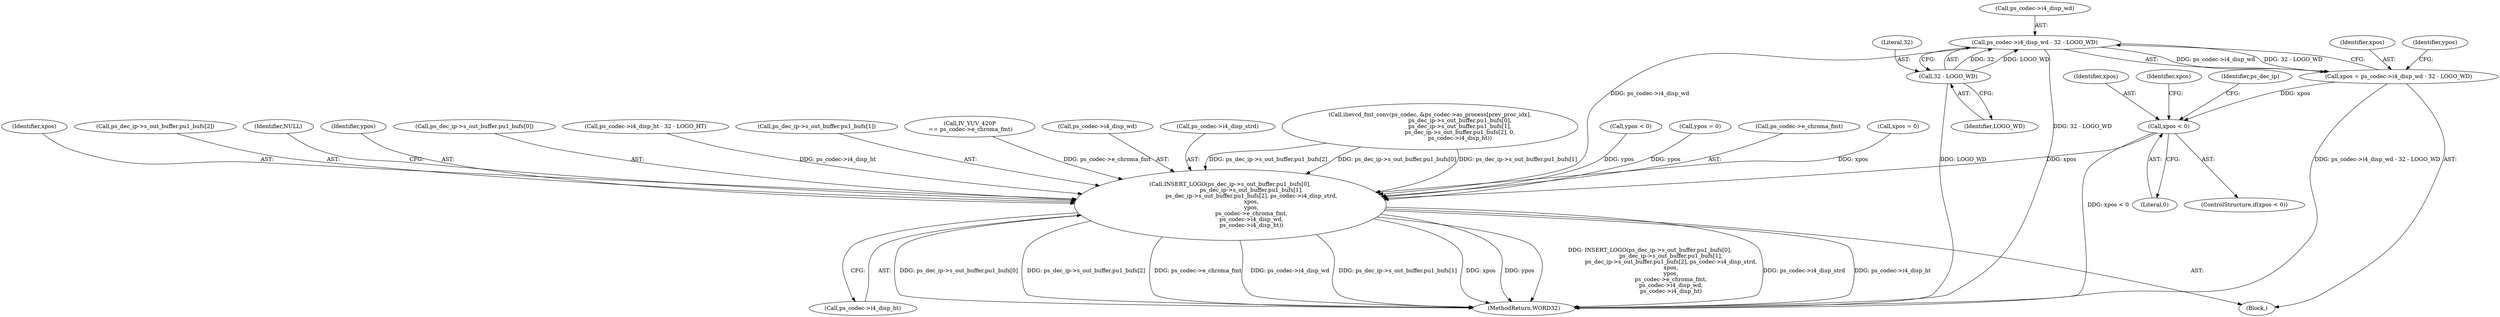 digraph "0_Android_87fb7909c49e6a4510ba86ace1ffc83459c7e1b9@pointer" {
"1000614" [label="(Call,ps_codec->i4_disp_wd - 32 - LOGO_WD)"];
"1000618" [label="(Call,32 - LOGO_WD)"];
"1000612" [label="(Call,xpos = ps_codec->i4_disp_wd - 32 - LOGO_WD)"];
"1000639" [label="(Call,xpos < 0)"];
"1000645" [label="(Call,INSERT_LOGO(ps_dec_ip->s_out_buffer.pu1_bufs[0],\n                        ps_dec_ip->s_out_buffer.pu1_bufs[1],\n                        ps_dec_ip->s_out_buffer.pu1_bufs[2], ps_codec->i4_disp_strd,\n                        xpos,\n                        ypos,\n                        ps_codec->e_chroma_fmt,\n                        ps_codec->i4_disp_wd,\n                        ps_codec->i4_disp_ht))"];
"1000678" [label="(Call,ps_codec->i4_disp_ht)"];
"1000639" [label="(Call,xpos < 0)"];
"1000640" [label="(Identifier,xpos)"];
"1000672" [label="(Call,ps_codec->e_chroma_fmt)"];
"1000642" [label="(Call,xpos = 0)"];
"1000670" [label="(Identifier,xpos)"];
"1000643" [label="(Identifier,xpos)"];
"1000660" [label="(Call,ps_dec_ip->s_out_buffer.pu1_bufs[2])"];
"1000671" [label="(Identifier,ypos)"];
"1000646" [label="(Call,ps_dec_ip->s_out_buffer.pu1_bufs[0])"];
"1000623" [label="(Identifier,ypos)"];
"1000624" [label="(Call,ps_codec->i4_disp_ht - 32 - LOGO_HT)"];
"1000653" [label="(Call,ps_dec_ip->s_out_buffer.pu1_bufs[1])"];
"1000641" [label="(Literal,0)"];
"1000649" [label="(Identifier,ps_dec_ip)"];
"1000619" [label="(Literal,32)"];
"1000519" [label="(Call,IV_YUV_420P\n == ps_codec->e_chroma_fmt)"];
"1000675" [label="(Call,ps_codec->i4_disp_wd)"];
"1000667" [label="(Call,ps_codec->i4_disp_strd)"];
"1000614" [label="(Call,ps_codec->i4_disp_wd - 32 - LOGO_WD)"];
"1000618" [label="(Call,32 - LOGO_WD)"];
"1000638" [label="(ControlStructure,if(xpos < 0))"];
"1000615" [label="(Call,ps_codec->i4_disp_wd)"];
"1000683" [label="(Identifier,NULL)"];
"1000557" [label="(Call,ihevcd_fmt_conv(ps_codec, &ps_codec->as_process[prev_proc_idx],\n                                  ps_dec_ip->s_out_buffer.pu1_bufs[0],\n                                  ps_dec_ip->s_out_buffer.pu1_bufs[1],\n                                  ps_dec_ip->s_out_buffer.pu1_bufs[2], 0,\n                                  ps_codec->i4_disp_ht))"];
"1000612" [label="(Call,xpos = ps_codec->i4_disp_wd - 32 - LOGO_WD)"];
"1000610" [label="(Block,)"];
"1001903" [label="(MethodReturn,WORD32)"];
"1000632" [label="(Call,ypos < 0)"];
"1000613" [label="(Identifier,xpos)"];
"1000645" [label="(Call,INSERT_LOGO(ps_dec_ip->s_out_buffer.pu1_bufs[0],\n                        ps_dec_ip->s_out_buffer.pu1_bufs[1],\n                        ps_dec_ip->s_out_buffer.pu1_bufs[2], ps_codec->i4_disp_strd,\n                        xpos,\n                        ypos,\n                        ps_codec->e_chroma_fmt,\n                        ps_codec->i4_disp_wd,\n                        ps_codec->i4_disp_ht))"];
"1000620" [label="(Identifier,LOGO_WD)"];
"1000635" [label="(Call,ypos = 0)"];
"1000614" -> "1000612"  [label="AST: "];
"1000614" -> "1000618"  [label="CFG: "];
"1000615" -> "1000614"  [label="AST: "];
"1000618" -> "1000614"  [label="AST: "];
"1000612" -> "1000614"  [label="CFG: "];
"1000614" -> "1001903"  [label="DDG: 32 - LOGO_WD"];
"1000614" -> "1000612"  [label="DDG: ps_codec->i4_disp_wd"];
"1000614" -> "1000612"  [label="DDG: 32 - LOGO_WD"];
"1000618" -> "1000614"  [label="DDG: 32"];
"1000618" -> "1000614"  [label="DDG: LOGO_WD"];
"1000614" -> "1000645"  [label="DDG: ps_codec->i4_disp_wd"];
"1000618" -> "1000620"  [label="CFG: "];
"1000619" -> "1000618"  [label="AST: "];
"1000620" -> "1000618"  [label="AST: "];
"1000618" -> "1001903"  [label="DDG: LOGO_WD"];
"1000612" -> "1000610"  [label="AST: "];
"1000613" -> "1000612"  [label="AST: "];
"1000623" -> "1000612"  [label="CFG: "];
"1000612" -> "1001903"  [label="DDG: ps_codec->i4_disp_wd - 32 - LOGO_WD"];
"1000612" -> "1000639"  [label="DDG: xpos"];
"1000639" -> "1000638"  [label="AST: "];
"1000639" -> "1000641"  [label="CFG: "];
"1000640" -> "1000639"  [label="AST: "];
"1000641" -> "1000639"  [label="AST: "];
"1000643" -> "1000639"  [label="CFG: "];
"1000649" -> "1000639"  [label="CFG: "];
"1000639" -> "1001903"  [label="DDG: xpos < 0"];
"1000639" -> "1000645"  [label="DDG: xpos"];
"1000645" -> "1000610"  [label="AST: "];
"1000645" -> "1000678"  [label="CFG: "];
"1000646" -> "1000645"  [label="AST: "];
"1000653" -> "1000645"  [label="AST: "];
"1000660" -> "1000645"  [label="AST: "];
"1000667" -> "1000645"  [label="AST: "];
"1000670" -> "1000645"  [label="AST: "];
"1000671" -> "1000645"  [label="AST: "];
"1000672" -> "1000645"  [label="AST: "];
"1000675" -> "1000645"  [label="AST: "];
"1000678" -> "1000645"  [label="AST: "];
"1000683" -> "1000645"  [label="CFG: "];
"1000645" -> "1001903"  [label="DDG: ps_codec->i4_disp_ht"];
"1000645" -> "1001903"  [label="DDG: ps_dec_ip->s_out_buffer.pu1_bufs[0]"];
"1000645" -> "1001903"  [label="DDG: ps_dec_ip->s_out_buffer.pu1_bufs[2]"];
"1000645" -> "1001903"  [label="DDG: ps_codec->e_chroma_fmt"];
"1000645" -> "1001903"  [label="DDG: ps_codec->i4_disp_wd"];
"1000645" -> "1001903"  [label="DDG: ps_dec_ip->s_out_buffer.pu1_bufs[1]"];
"1000645" -> "1001903"  [label="DDG: xpos"];
"1000645" -> "1001903"  [label="DDG: ypos"];
"1000645" -> "1001903"  [label="DDG: INSERT_LOGO(ps_dec_ip->s_out_buffer.pu1_bufs[0],\n                        ps_dec_ip->s_out_buffer.pu1_bufs[1],\n                        ps_dec_ip->s_out_buffer.pu1_bufs[2], ps_codec->i4_disp_strd,\n                        xpos,\n                        ypos,\n                        ps_codec->e_chroma_fmt,\n                        ps_codec->i4_disp_wd,\n                        ps_codec->i4_disp_ht)"];
"1000645" -> "1001903"  [label="DDG: ps_codec->i4_disp_strd"];
"1000557" -> "1000645"  [label="DDG: ps_dec_ip->s_out_buffer.pu1_bufs[0]"];
"1000557" -> "1000645"  [label="DDG: ps_dec_ip->s_out_buffer.pu1_bufs[1]"];
"1000557" -> "1000645"  [label="DDG: ps_dec_ip->s_out_buffer.pu1_bufs[2]"];
"1000642" -> "1000645"  [label="DDG: xpos"];
"1000632" -> "1000645"  [label="DDG: ypos"];
"1000635" -> "1000645"  [label="DDG: ypos"];
"1000519" -> "1000645"  [label="DDG: ps_codec->e_chroma_fmt"];
"1000624" -> "1000645"  [label="DDG: ps_codec->i4_disp_ht"];
}

